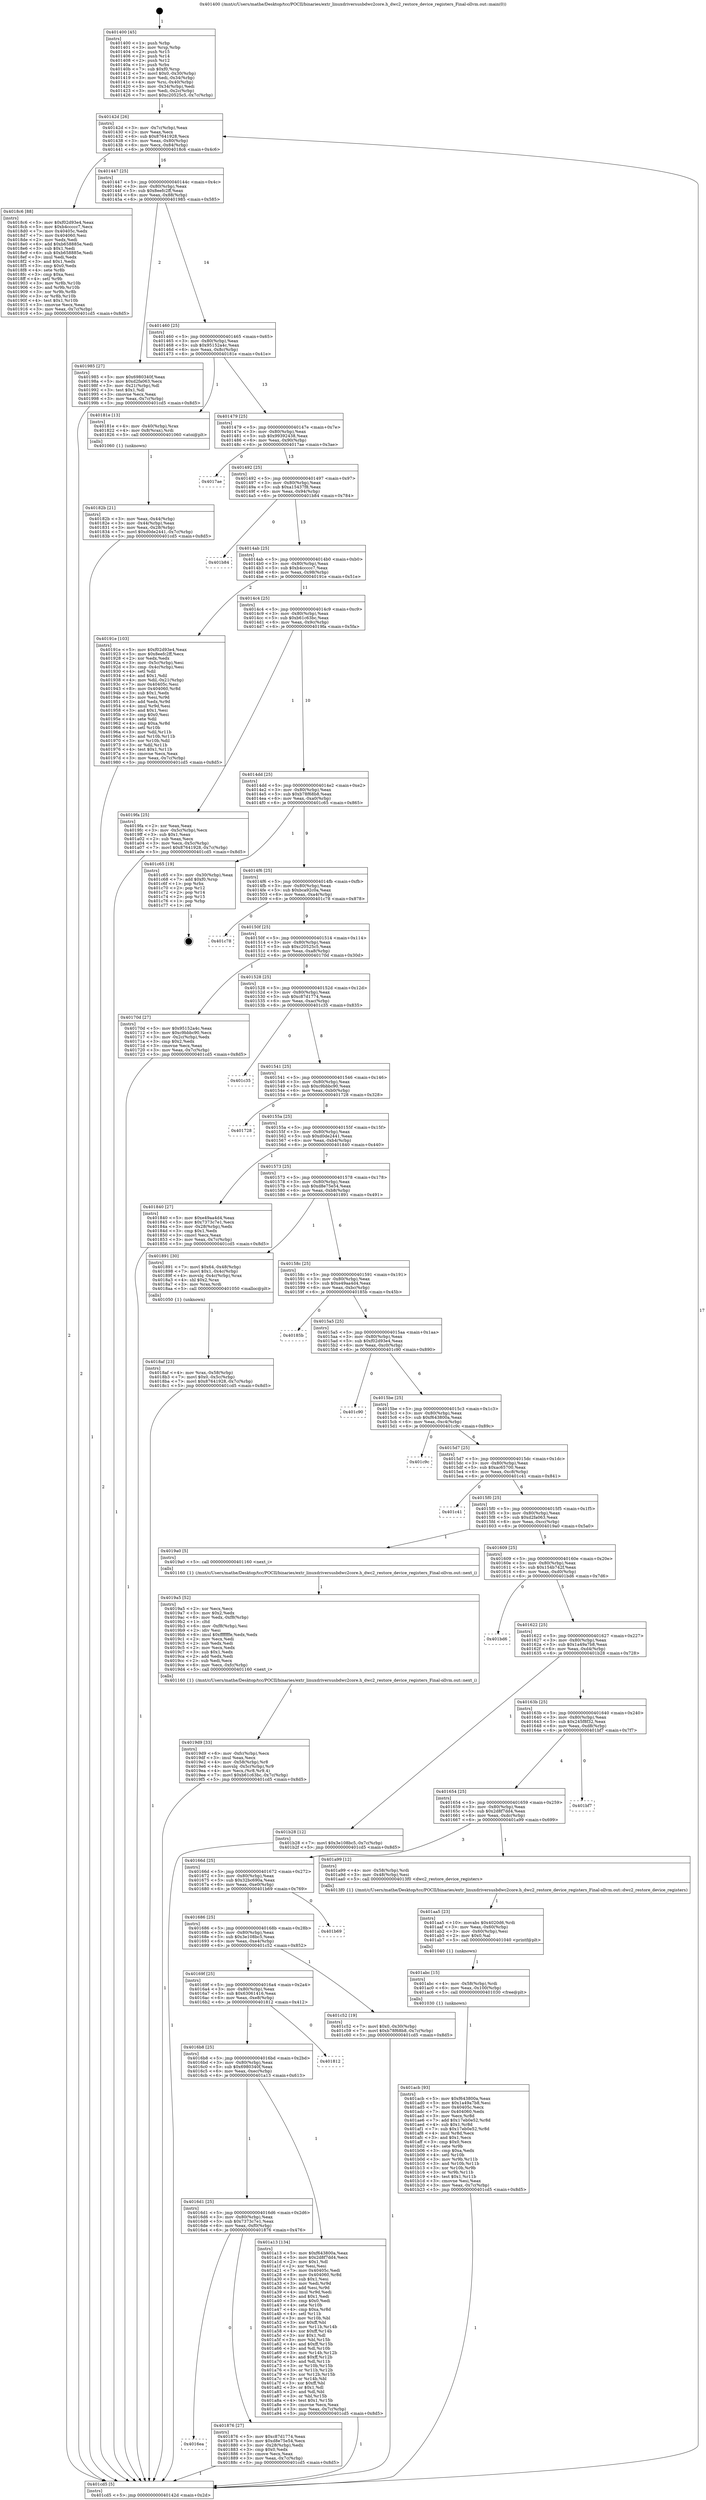 digraph "0x401400" {
  label = "0x401400 (/mnt/c/Users/mathe/Desktop/tcc/POCII/binaries/extr_linuxdriversusbdwc2core.h_dwc2_restore_device_registers_Final-ollvm.out::main(0))"
  labelloc = "t"
  node[shape=record]

  Entry [label="",width=0.3,height=0.3,shape=circle,fillcolor=black,style=filled]
  "0x40142d" [label="{
     0x40142d [26]\l
     | [instrs]\l
     &nbsp;&nbsp;0x40142d \<+3\>: mov -0x7c(%rbp),%eax\l
     &nbsp;&nbsp;0x401430 \<+2\>: mov %eax,%ecx\l
     &nbsp;&nbsp;0x401432 \<+6\>: sub $0x87641928,%ecx\l
     &nbsp;&nbsp;0x401438 \<+3\>: mov %eax,-0x80(%rbp)\l
     &nbsp;&nbsp;0x40143b \<+6\>: mov %ecx,-0x84(%rbp)\l
     &nbsp;&nbsp;0x401441 \<+6\>: je 00000000004018c6 \<main+0x4c6\>\l
  }"]
  "0x4018c6" [label="{
     0x4018c6 [88]\l
     | [instrs]\l
     &nbsp;&nbsp;0x4018c6 \<+5\>: mov $0xf02d93e4,%eax\l
     &nbsp;&nbsp;0x4018cb \<+5\>: mov $0xb4ccccc7,%ecx\l
     &nbsp;&nbsp;0x4018d0 \<+7\>: mov 0x40405c,%edx\l
     &nbsp;&nbsp;0x4018d7 \<+7\>: mov 0x404060,%esi\l
     &nbsp;&nbsp;0x4018de \<+2\>: mov %edx,%edi\l
     &nbsp;&nbsp;0x4018e0 \<+6\>: add $0xb658885e,%edi\l
     &nbsp;&nbsp;0x4018e6 \<+3\>: sub $0x1,%edi\l
     &nbsp;&nbsp;0x4018e9 \<+6\>: sub $0xb658885e,%edi\l
     &nbsp;&nbsp;0x4018ef \<+3\>: imul %edi,%edx\l
     &nbsp;&nbsp;0x4018f2 \<+3\>: and $0x1,%edx\l
     &nbsp;&nbsp;0x4018f5 \<+3\>: cmp $0x0,%edx\l
     &nbsp;&nbsp;0x4018f8 \<+4\>: sete %r8b\l
     &nbsp;&nbsp;0x4018fc \<+3\>: cmp $0xa,%esi\l
     &nbsp;&nbsp;0x4018ff \<+4\>: setl %r9b\l
     &nbsp;&nbsp;0x401903 \<+3\>: mov %r8b,%r10b\l
     &nbsp;&nbsp;0x401906 \<+3\>: and %r9b,%r10b\l
     &nbsp;&nbsp;0x401909 \<+3\>: xor %r9b,%r8b\l
     &nbsp;&nbsp;0x40190c \<+3\>: or %r8b,%r10b\l
     &nbsp;&nbsp;0x40190f \<+4\>: test $0x1,%r10b\l
     &nbsp;&nbsp;0x401913 \<+3\>: cmovne %ecx,%eax\l
     &nbsp;&nbsp;0x401916 \<+3\>: mov %eax,-0x7c(%rbp)\l
     &nbsp;&nbsp;0x401919 \<+5\>: jmp 0000000000401cd5 \<main+0x8d5\>\l
  }"]
  "0x401447" [label="{
     0x401447 [25]\l
     | [instrs]\l
     &nbsp;&nbsp;0x401447 \<+5\>: jmp 000000000040144c \<main+0x4c\>\l
     &nbsp;&nbsp;0x40144c \<+3\>: mov -0x80(%rbp),%eax\l
     &nbsp;&nbsp;0x40144f \<+5\>: sub $0x8eefc2ff,%eax\l
     &nbsp;&nbsp;0x401454 \<+6\>: mov %eax,-0x88(%rbp)\l
     &nbsp;&nbsp;0x40145a \<+6\>: je 0000000000401985 \<main+0x585\>\l
  }"]
  Exit [label="",width=0.3,height=0.3,shape=circle,fillcolor=black,style=filled,peripheries=2]
  "0x401985" [label="{
     0x401985 [27]\l
     | [instrs]\l
     &nbsp;&nbsp;0x401985 \<+5\>: mov $0x6980340f,%eax\l
     &nbsp;&nbsp;0x40198a \<+5\>: mov $0xd2fa063,%ecx\l
     &nbsp;&nbsp;0x40198f \<+3\>: mov -0x21(%rbp),%dl\l
     &nbsp;&nbsp;0x401992 \<+3\>: test $0x1,%dl\l
     &nbsp;&nbsp;0x401995 \<+3\>: cmovne %ecx,%eax\l
     &nbsp;&nbsp;0x401998 \<+3\>: mov %eax,-0x7c(%rbp)\l
     &nbsp;&nbsp;0x40199b \<+5\>: jmp 0000000000401cd5 \<main+0x8d5\>\l
  }"]
  "0x401460" [label="{
     0x401460 [25]\l
     | [instrs]\l
     &nbsp;&nbsp;0x401460 \<+5\>: jmp 0000000000401465 \<main+0x65\>\l
     &nbsp;&nbsp;0x401465 \<+3\>: mov -0x80(%rbp),%eax\l
     &nbsp;&nbsp;0x401468 \<+5\>: sub $0x95152a4c,%eax\l
     &nbsp;&nbsp;0x40146d \<+6\>: mov %eax,-0x8c(%rbp)\l
     &nbsp;&nbsp;0x401473 \<+6\>: je 000000000040181e \<main+0x41e\>\l
  }"]
  "0x401acb" [label="{
     0x401acb [93]\l
     | [instrs]\l
     &nbsp;&nbsp;0x401acb \<+5\>: mov $0xf643800a,%eax\l
     &nbsp;&nbsp;0x401ad0 \<+5\>: mov $0x1a49a7b8,%esi\l
     &nbsp;&nbsp;0x401ad5 \<+7\>: mov 0x40405c,%ecx\l
     &nbsp;&nbsp;0x401adc \<+7\>: mov 0x404060,%edx\l
     &nbsp;&nbsp;0x401ae3 \<+3\>: mov %ecx,%r8d\l
     &nbsp;&nbsp;0x401ae6 \<+7\>: add $0x17eb0e52,%r8d\l
     &nbsp;&nbsp;0x401aed \<+4\>: sub $0x1,%r8d\l
     &nbsp;&nbsp;0x401af1 \<+7\>: sub $0x17eb0e52,%r8d\l
     &nbsp;&nbsp;0x401af8 \<+4\>: imul %r8d,%ecx\l
     &nbsp;&nbsp;0x401afc \<+3\>: and $0x1,%ecx\l
     &nbsp;&nbsp;0x401aff \<+3\>: cmp $0x0,%ecx\l
     &nbsp;&nbsp;0x401b02 \<+4\>: sete %r9b\l
     &nbsp;&nbsp;0x401b06 \<+3\>: cmp $0xa,%edx\l
     &nbsp;&nbsp;0x401b09 \<+4\>: setl %r10b\l
     &nbsp;&nbsp;0x401b0d \<+3\>: mov %r9b,%r11b\l
     &nbsp;&nbsp;0x401b10 \<+3\>: and %r10b,%r11b\l
     &nbsp;&nbsp;0x401b13 \<+3\>: xor %r10b,%r9b\l
     &nbsp;&nbsp;0x401b16 \<+3\>: or %r9b,%r11b\l
     &nbsp;&nbsp;0x401b19 \<+4\>: test $0x1,%r11b\l
     &nbsp;&nbsp;0x401b1d \<+3\>: cmovne %esi,%eax\l
     &nbsp;&nbsp;0x401b20 \<+3\>: mov %eax,-0x7c(%rbp)\l
     &nbsp;&nbsp;0x401b23 \<+5\>: jmp 0000000000401cd5 \<main+0x8d5\>\l
  }"]
  "0x40181e" [label="{
     0x40181e [13]\l
     | [instrs]\l
     &nbsp;&nbsp;0x40181e \<+4\>: mov -0x40(%rbp),%rax\l
     &nbsp;&nbsp;0x401822 \<+4\>: mov 0x8(%rax),%rdi\l
     &nbsp;&nbsp;0x401826 \<+5\>: call 0000000000401060 \<atoi@plt\>\l
     | [calls]\l
     &nbsp;&nbsp;0x401060 \{1\} (unknown)\l
  }"]
  "0x401479" [label="{
     0x401479 [25]\l
     | [instrs]\l
     &nbsp;&nbsp;0x401479 \<+5\>: jmp 000000000040147e \<main+0x7e\>\l
     &nbsp;&nbsp;0x40147e \<+3\>: mov -0x80(%rbp),%eax\l
     &nbsp;&nbsp;0x401481 \<+5\>: sub $0x99392438,%eax\l
     &nbsp;&nbsp;0x401486 \<+6\>: mov %eax,-0x90(%rbp)\l
     &nbsp;&nbsp;0x40148c \<+6\>: je 00000000004017ae \<main+0x3ae\>\l
  }"]
  "0x401abc" [label="{
     0x401abc [15]\l
     | [instrs]\l
     &nbsp;&nbsp;0x401abc \<+4\>: mov -0x58(%rbp),%rdi\l
     &nbsp;&nbsp;0x401ac0 \<+6\>: mov %eax,-0x100(%rbp)\l
     &nbsp;&nbsp;0x401ac6 \<+5\>: call 0000000000401030 \<free@plt\>\l
     | [calls]\l
     &nbsp;&nbsp;0x401030 \{1\} (unknown)\l
  }"]
  "0x4017ae" [label="{
     0x4017ae\l
  }", style=dashed]
  "0x401492" [label="{
     0x401492 [25]\l
     | [instrs]\l
     &nbsp;&nbsp;0x401492 \<+5\>: jmp 0000000000401497 \<main+0x97\>\l
     &nbsp;&nbsp;0x401497 \<+3\>: mov -0x80(%rbp),%eax\l
     &nbsp;&nbsp;0x40149a \<+5\>: sub $0xa15437f8,%eax\l
     &nbsp;&nbsp;0x40149f \<+6\>: mov %eax,-0x94(%rbp)\l
     &nbsp;&nbsp;0x4014a5 \<+6\>: je 0000000000401b84 \<main+0x784\>\l
  }"]
  "0x401aa5" [label="{
     0x401aa5 [23]\l
     | [instrs]\l
     &nbsp;&nbsp;0x401aa5 \<+10\>: movabs $0x4020d6,%rdi\l
     &nbsp;&nbsp;0x401aaf \<+3\>: mov %eax,-0x60(%rbp)\l
     &nbsp;&nbsp;0x401ab2 \<+3\>: mov -0x60(%rbp),%esi\l
     &nbsp;&nbsp;0x401ab5 \<+2\>: mov $0x0,%al\l
     &nbsp;&nbsp;0x401ab7 \<+5\>: call 0000000000401040 \<printf@plt\>\l
     | [calls]\l
     &nbsp;&nbsp;0x401040 \{1\} (unknown)\l
  }"]
  "0x401b84" [label="{
     0x401b84\l
  }", style=dashed]
  "0x4014ab" [label="{
     0x4014ab [25]\l
     | [instrs]\l
     &nbsp;&nbsp;0x4014ab \<+5\>: jmp 00000000004014b0 \<main+0xb0\>\l
     &nbsp;&nbsp;0x4014b0 \<+3\>: mov -0x80(%rbp),%eax\l
     &nbsp;&nbsp;0x4014b3 \<+5\>: sub $0xb4ccccc7,%eax\l
     &nbsp;&nbsp;0x4014b8 \<+6\>: mov %eax,-0x98(%rbp)\l
     &nbsp;&nbsp;0x4014be \<+6\>: je 000000000040191e \<main+0x51e\>\l
  }"]
  "0x4019d9" [label="{
     0x4019d9 [33]\l
     | [instrs]\l
     &nbsp;&nbsp;0x4019d9 \<+6\>: mov -0xfc(%rbp),%ecx\l
     &nbsp;&nbsp;0x4019df \<+3\>: imul %eax,%ecx\l
     &nbsp;&nbsp;0x4019e2 \<+4\>: mov -0x58(%rbp),%r8\l
     &nbsp;&nbsp;0x4019e6 \<+4\>: movslq -0x5c(%rbp),%r9\l
     &nbsp;&nbsp;0x4019ea \<+4\>: mov %ecx,(%r8,%r9,4)\l
     &nbsp;&nbsp;0x4019ee \<+7\>: movl $0xb61c63bc,-0x7c(%rbp)\l
     &nbsp;&nbsp;0x4019f5 \<+5\>: jmp 0000000000401cd5 \<main+0x8d5\>\l
  }"]
  "0x40191e" [label="{
     0x40191e [103]\l
     | [instrs]\l
     &nbsp;&nbsp;0x40191e \<+5\>: mov $0xf02d93e4,%eax\l
     &nbsp;&nbsp;0x401923 \<+5\>: mov $0x8eefc2ff,%ecx\l
     &nbsp;&nbsp;0x401928 \<+2\>: xor %edx,%edx\l
     &nbsp;&nbsp;0x40192a \<+3\>: mov -0x5c(%rbp),%esi\l
     &nbsp;&nbsp;0x40192d \<+3\>: cmp -0x4c(%rbp),%esi\l
     &nbsp;&nbsp;0x401930 \<+4\>: setl %dil\l
     &nbsp;&nbsp;0x401934 \<+4\>: and $0x1,%dil\l
     &nbsp;&nbsp;0x401938 \<+4\>: mov %dil,-0x21(%rbp)\l
     &nbsp;&nbsp;0x40193c \<+7\>: mov 0x40405c,%esi\l
     &nbsp;&nbsp;0x401943 \<+8\>: mov 0x404060,%r8d\l
     &nbsp;&nbsp;0x40194b \<+3\>: sub $0x1,%edx\l
     &nbsp;&nbsp;0x40194e \<+3\>: mov %esi,%r9d\l
     &nbsp;&nbsp;0x401951 \<+3\>: add %edx,%r9d\l
     &nbsp;&nbsp;0x401954 \<+4\>: imul %r9d,%esi\l
     &nbsp;&nbsp;0x401958 \<+3\>: and $0x1,%esi\l
     &nbsp;&nbsp;0x40195b \<+3\>: cmp $0x0,%esi\l
     &nbsp;&nbsp;0x40195e \<+4\>: sete %dil\l
     &nbsp;&nbsp;0x401962 \<+4\>: cmp $0xa,%r8d\l
     &nbsp;&nbsp;0x401966 \<+4\>: setl %r10b\l
     &nbsp;&nbsp;0x40196a \<+3\>: mov %dil,%r11b\l
     &nbsp;&nbsp;0x40196d \<+3\>: and %r10b,%r11b\l
     &nbsp;&nbsp;0x401970 \<+3\>: xor %r10b,%dil\l
     &nbsp;&nbsp;0x401973 \<+3\>: or %dil,%r11b\l
     &nbsp;&nbsp;0x401976 \<+4\>: test $0x1,%r11b\l
     &nbsp;&nbsp;0x40197a \<+3\>: cmovne %ecx,%eax\l
     &nbsp;&nbsp;0x40197d \<+3\>: mov %eax,-0x7c(%rbp)\l
     &nbsp;&nbsp;0x401980 \<+5\>: jmp 0000000000401cd5 \<main+0x8d5\>\l
  }"]
  "0x4014c4" [label="{
     0x4014c4 [25]\l
     | [instrs]\l
     &nbsp;&nbsp;0x4014c4 \<+5\>: jmp 00000000004014c9 \<main+0xc9\>\l
     &nbsp;&nbsp;0x4014c9 \<+3\>: mov -0x80(%rbp),%eax\l
     &nbsp;&nbsp;0x4014cc \<+5\>: sub $0xb61c63bc,%eax\l
     &nbsp;&nbsp;0x4014d1 \<+6\>: mov %eax,-0x9c(%rbp)\l
     &nbsp;&nbsp;0x4014d7 \<+6\>: je 00000000004019fa \<main+0x5fa\>\l
  }"]
  "0x4019a5" [label="{
     0x4019a5 [52]\l
     | [instrs]\l
     &nbsp;&nbsp;0x4019a5 \<+2\>: xor %ecx,%ecx\l
     &nbsp;&nbsp;0x4019a7 \<+5\>: mov $0x2,%edx\l
     &nbsp;&nbsp;0x4019ac \<+6\>: mov %edx,-0xf8(%rbp)\l
     &nbsp;&nbsp;0x4019b2 \<+1\>: cltd\l
     &nbsp;&nbsp;0x4019b3 \<+6\>: mov -0xf8(%rbp),%esi\l
     &nbsp;&nbsp;0x4019b9 \<+2\>: idiv %esi\l
     &nbsp;&nbsp;0x4019bb \<+6\>: imul $0xfffffffe,%edx,%edx\l
     &nbsp;&nbsp;0x4019c1 \<+2\>: mov %ecx,%edi\l
     &nbsp;&nbsp;0x4019c3 \<+2\>: sub %edx,%edi\l
     &nbsp;&nbsp;0x4019c5 \<+2\>: mov %ecx,%edx\l
     &nbsp;&nbsp;0x4019c7 \<+3\>: sub $0x1,%edx\l
     &nbsp;&nbsp;0x4019ca \<+2\>: add %edx,%edi\l
     &nbsp;&nbsp;0x4019cc \<+2\>: sub %edi,%ecx\l
     &nbsp;&nbsp;0x4019ce \<+6\>: mov %ecx,-0xfc(%rbp)\l
     &nbsp;&nbsp;0x4019d4 \<+5\>: call 0000000000401160 \<next_i\>\l
     | [calls]\l
     &nbsp;&nbsp;0x401160 \{1\} (/mnt/c/Users/mathe/Desktop/tcc/POCII/binaries/extr_linuxdriversusbdwc2core.h_dwc2_restore_device_registers_Final-ollvm.out::next_i)\l
  }"]
  "0x4019fa" [label="{
     0x4019fa [25]\l
     | [instrs]\l
     &nbsp;&nbsp;0x4019fa \<+2\>: xor %eax,%eax\l
     &nbsp;&nbsp;0x4019fc \<+3\>: mov -0x5c(%rbp),%ecx\l
     &nbsp;&nbsp;0x4019ff \<+3\>: sub $0x1,%eax\l
     &nbsp;&nbsp;0x401a02 \<+2\>: sub %eax,%ecx\l
     &nbsp;&nbsp;0x401a04 \<+3\>: mov %ecx,-0x5c(%rbp)\l
     &nbsp;&nbsp;0x401a07 \<+7\>: movl $0x87641928,-0x7c(%rbp)\l
     &nbsp;&nbsp;0x401a0e \<+5\>: jmp 0000000000401cd5 \<main+0x8d5\>\l
  }"]
  "0x4014dd" [label="{
     0x4014dd [25]\l
     | [instrs]\l
     &nbsp;&nbsp;0x4014dd \<+5\>: jmp 00000000004014e2 \<main+0xe2\>\l
     &nbsp;&nbsp;0x4014e2 \<+3\>: mov -0x80(%rbp),%eax\l
     &nbsp;&nbsp;0x4014e5 \<+5\>: sub $0xb78f68b8,%eax\l
     &nbsp;&nbsp;0x4014ea \<+6\>: mov %eax,-0xa0(%rbp)\l
     &nbsp;&nbsp;0x4014f0 \<+6\>: je 0000000000401c65 \<main+0x865\>\l
  }"]
  "0x4018af" [label="{
     0x4018af [23]\l
     | [instrs]\l
     &nbsp;&nbsp;0x4018af \<+4\>: mov %rax,-0x58(%rbp)\l
     &nbsp;&nbsp;0x4018b3 \<+7\>: movl $0x0,-0x5c(%rbp)\l
     &nbsp;&nbsp;0x4018ba \<+7\>: movl $0x87641928,-0x7c(%rbp)\l
     &nbsp;&nbsp;0x4018c1 \<+5\>: jmp 0000000000401cd5 \<main+0x8d5\>\l
  }"]
  "0x401c65" [label="{
     0x401c65 [19]\l
     | [instrs]\l
     &nbsp;&nbsp;0x401c65 \<+3\>: mov -0x30(%rbp),%eax\l
     &nbsp;&nbsp;0x401c68 \<+7\>: add $0xf0,%rsp\l
     &nbsp;&nbsp;0x401c6f \<+1\>: pop %rbx\l
     &nbsp;&nbsp;0x401c70 \<+2\>: pop %r12\l
     &nbsp;&nbsp;0x401c72 \<+2\>: pop %r14\l
     &nbsp;&nbsp;0x401c74 \<+2\>: pop %r15\l
     &nbsp;&nbsp;0x401c76 \<+1\>: pop %rbp\l
     &nbsp;&nbsp;0x401c77 \<+1\>: ret\l
  }"]
  "0x4014f6" [label="{
     0x4014f6 [25]\l
     | [instrs]\l
     &nbsp;&nbsp;0x4014f6 \<+5\>: jmp 00000000004014fb \<main+0xfb\>\l
     &nbsp;&nbsp;0x4014fb \<+3\>: mov -0x80(%rbp),%eax\l
     &nbsp;&nbsp;0x4014fe \<+5\>: sub $0xbca92c0a,%eax\l
     &nbsp;&nbsp;0x401503 \<+6\>: mov %eax,-0xa4(%rbp)\l
     &nbsp;&nbsp;0x401509 \<+6\>: je 0000000000401c78 \<main+0x878\>\l
  }"]
  "0x4016ea" [label="{
     0x4016ea\l
  }", style=dashed]
  "0x401c78" [label="{
     0x401c78\l
  }", style=dashed]
  "0x40150f" [label="{
     0x40150f [25]\l
     | [instrs]\l
     &nbsp;&nbsp;0x40150f \<+5\>: jmp 0000000000401514 \<main+0x114\>\l
     &nbsp;&nbsp;0x401514 \<+3\>: mov -0x80(%rbp),%eax\l
     &nbsp;&nbsp;0x401517 \<+5\>: sub $0xc20525c5,%eax\l
     &nbsp;&nbsp;0x40151c \<+6\>: mov %eax,-0xa8(%rbp)\l
     &nbsp;&nbsp;0x401522 \<+6\>: je 000000000040170d \<main+0x30d\>\l
  }"]
  "0x401876" [label="{
     0x401876 [27]\l
     | [instrs]\l
     &nbsp;&nbsp;0x401876 \<+5\>: mov $0xc87d1774,%eax\l
     &nbsp;&nbsp;0x40187b \<+5\>: mov $0xd8e75e54,%ecx\l
     &nbsp;&nbsp;0x401880 \<+3\>: mov -0x28(%rbp),%edx\l
     &nbsp;&nbsp;0x401883 \<+3\>: cmp $0x0,%edx\l
     &nbsp;&nbsp;0x401886 \<+3\>: cmove %ecx,%eax\l
     &nbsp;&nbsp;0x401889 \<+3\>: mov %eax,-0x7c(%rbp)\l
     &nbsp;&nbsp;0x40188c \<+5\>: jmp 0000000000401cd5 \<main+0x8d5\>\l
  }"]
  "0x40170d" [label="{
     0x40170d [27]\l
     | [instrs]\l
     &nbsp;&nbsp;0x40170d \<+5\>: mov $0x95152a4c,%eax\l
     &nbsp;&nbsp;0x401712 \<+5\>: mov $0xc9bbbc90,%ecx\l
     &nbsp;&nbsp;0x401717 \<+3\>: mov -0x2c(%rbp),%edx\l
     &nbsp;&nbsp;0x40171a \<+3\>: cmp $0x2,%edx\l
     &nbsp;&nbsp;0x40171d \<+3\>: cmovne %ecx,%eax\l
     &nbsp;&nbsp;0x401720 \<+3\>: mov %eax,-0x7c(%rbp)\l
     &nbsp;&nbsp;0x401723 \<+5\>: jmp 0000000000401cd5 \<main+0x8d5\>\l
  }"]
  "0x401528" [label="{
     0x401528 [25]\l
     | [instrs]\l
     &nbsp;&nbsp;0x401528 \<+5\>: jmp 000000000040152d \<main+0x12d\>\l
     &nbsp;&nbsp;0x40152d \<+3\>: mov -0x80(%rbp),%eax\l
     &nbsp;&nbsp;0x401530 \<+5\>: sub $0xc87d1774,%eax\l
     &nbsp;&nbsp;0x401535 \<+6\>: mov %eax,-0xac(%rbp)\l
     &nbsp;&nbsp;0x40153b \<+6\>: je 0000000000401c35 \<main+0x835\>\l
  }"]
  "0x401cd5" [label="{
     0x401cd5 [5]\l
     | [instrs]\l
     &nbsp;&nbsp;0x401cd5 \<+5\>: jmp 000000000040142d \<main+0x2d\>\l
  }"]
  "0x401400" [label="{
     0x401400 [45]\l
     | [instrs]\l
     &nbsp;&nbsp;0x401400 \<+1\>: push %rbp\l
     &nbsp;&nbsp;0x401401 \<+3\>: mov %rsp,%rbp\l
     &nbsp;&nbsp;0x401404 \<+2\>: push %r15\l
     &nbsp;&nbsp;0x401406 \<+2\>: push %r14\l
     &nbsp;&nbsp;0x401408 \<+2\>: push %r12\l
     &nbsp;&nbsp;0x40140a \<+1\>: push %rbx\l
     &nbsp;&nbsp;0x40140b \<+7\>: sub $0xf0,%rsp\l
     &nbsp;&nbsp;0x401412 \<+7\>: movl $0x0,-0x30(%rbp)\l
     &nbsp;&nbsp;0x401419 \<+3\>: mov %edi,-0x34(%rbp)\l
     &nbsp;&nbsp;0x40141c \<+4\>: mov %rsi,-0x40(%rbp)\l
     &nbsp;&nbsp;0x401420 \<+3\>: mov -0x34(%rbp),%edi\l
     &nbsp;&nbsp;0x401423 \<+3\>: mov %edi,-0x2c(%rbp)\l
     &nbsp;&nbsp;0x401426 \<+7\>: movl $0xc20525c5,-0x7c(%rbp)\l
  }"]
  "0x40182b" [label="{
     0x40182b [21]\l
     | [instrs]\l
     &nbsp;&nbsp;0x40182b \<+3\>: mov %eax,-0x44(%rbp)\l
     &nbsp;&nbsp;0x40182e \<+3\>: mov -0x44(%rbp),%eax\l
     &nbsp;&nbsp;0x401831 \<+3\>: mov %eax,-0x28(%rbp)\l
     &nbsp;&nbsp;0x401834 \<+7\>: movl $0xd0de2441,-0x7c(%rbp)\l
     &nbsp;&nbsp;0x40183b \<+5\>: jmp 0000000000401cd5 \<main+0x8d5\>\l
  }"]
  "0x4016d1" [label="{
     0x4016d1 [25]\l
     | [instrs]\l
     &nbsp;&nbsp;0x4016d1 \<+5\>: jmp 00000000004016d6 \<main+0x2d6\>\l
     &nbsp;&nbsp;0x4016d6 \<+3\>: mov -0x80(%rbp),%eax\l
     &nbsp;&nbsp;0x4016d9 \<+5\>: sub $0x7373c7e1,%eax\l
     &nbsp;&nbsp;0x4016de \<+6\>: mov %eax,-0xf0(%rbp)\l
     &nbsp;&nbsp;0x4016e4 \<+6\>: je 0000000000401876 \<main+0x476\>\l
  }"]
  "0x401c35" [label="{
     0x401c35\l
  }", style=dashed]
  "0x401541" [label="{
     0x401541 [25]\l
     | [instrs]\l
     &nbsp;&nbsp;0x401541 \<+5\>: jmp 0000000000401546 \<main+0x146\>\l
     &nbsp;&nbsp;0x401546 \<+3\>: mov -0x80(%rbp),%eax\l
     &nbsp;&nbsp;0x401549 \<+5\>: sub $0xc9bbbc90,%eax\l
     &nbsp;&nbsp;0x40154e \<+6\>: mov %eax,-0xb0(%rbp)\l
     &nbsp;&nbsp;0x401554 \<+6\>: je 0000000000401728 \<main+0x328\>\l
  }"]
  "0x401a13" [label="{
     0x401a13 [134]\l
     | [instrs]\l
     &nbsp;&nbsp;0x401a13 \<+5\>: mov $0xf643800a,%eax\l
     &nbsp;&nbsp;0x401a18 \<+5\>: mov $0x2d8f7dd4,%ecx\l
     &nbsp;&nbsp;0x401a1d \<+2\>: mov $0x1,%dl\l
     &nbsp;&nbsp;0x401a1f \<+2\>: xor %esi,%esi\l
     &nbsp;&nbsp;0x401a21 \<+7\>: mov 0x40405c,%edi\l
     &nbsp;&nbsp;0x401a28 \<+8\>: mov 0x404060,%r8d\l
     &nbsp;&nbsp;0x401a30 \<+3\>: sub $0x1,%esi\l
     &nbsp;&nbsp;0x401a33 \<+3\>: mov %edi,%r9d\l
     &nbsp;&nbsp;0x401a36 \<+3\>: add %esi,%r9d\l
     &nbsp;&nbsp;0x401a39 \<+4\>: imul %r9d,%edi\l
     &nbsp;&nbsp;0x401a3d \<+3\>: and $0x1,%edi\l
     &nbsp;&nbsp;0x401a40 \<+3\>: cmp $0x0,%edi\l
     &nbsp;&nbsp;0x401a43 \<+4\>: sete %r10b\l
     &nbsp;&nbsp;0x401a47 \<+4\>: cmp $0xa,%r8d\l
     &nbsp;&nbsp;0x401a4b \<+4\>: setl %r11b\l
     &nbsp;&nbsp;0x401a4f \<+3\>: mov %r10b,%bl\l
     &nbsp;&nbsp;0x401a52 \<+3\>: xor $0xff,%bl\l
     &nbsp;&nbsp;0x401a55 \<+3\>: mov %r11b,%r14b\l
     &nbsp;&nbsp;0x401a58 \<+4\>: xor $0xff,%r14b\l
     &nbsp;&nbsp;0x401a5c \<+3\>: xor $0x1,%dl\l
     &nbsp;&nbsp;0x401a5f \<+3\>: mov %bl,%r15b\l
     &nbsp;&nbsp;0x401a62 \<+4\>: and $0xff,%r15b\l
     &nbsp;&nbsp;0x401a66 \<+3\>: and %dl,%r10b\l
     &nbsp;&nbsp;0x401a69 \<+3\>: mov %r14b,%r12b\l
     &nbsp;&nbsp;0x401a6c \<+4\>: and $0xff,%r12b\l
     &nbsp;&nbsp;0x401a70 \<+3\>: and %dl,%r11b\l
     &nbsp;&nbsp;0x401a73 \<+3\>: or %r10b,%r15b\l
     &nbsp;&nbsp;0x401a76 \<+3\>: or %r11b,%r12b\l
     &nbsp;&nbsp;0x401a79 \<+3\>: xor %r12b,%r15b\l
     &nbsp;&nbsp;0x401a7c \<+3\>: or %r14b,%bl\l
     &nbsp;&nbsp;0x401a7f \<+3\>: xor $0xff,%bl\l
     &nbsp;&nbsp;0x401a82 \<+3\>: or $0x1,%dl\l
     &nbsp;&nbsp;0x401a85 \<+2\>: and %dl,%bl\l
     &nbsp;&nbsp;0x401a87 \<+3\>: or %bl,%r15b\l
     &nbsp;&nbsp;0x401a8a \<+4\>: test $0x1,%r15b\l
     &nbsp;&nbsp;0x401a8e \<+3\>: cmovne %ecx,%eax\l
     &nbsp;&nbsp;0x401a91 \<+3\>: mov %eax,-0x7c(%rbp)\l
     &nbsp;&nbsp;0x401a94 \<+5\>: jmp 0000000000401cd5 \<main+0x8d5\>\l
  }"]
  "0x401728" [label="{
     0x401728\l
  }", style=dashed]
  "0x40155a" [label="{
     0x40155a [25]\l
     | [instrs]\l
     &nbsp;&nbsp;0x40155a \<+5\>: jmp 000000000040155f \<main+0x15f\>\l
     &nbsp;&nbsp;0x40155f \<+3\>: mov -0x80(%rbp),%eax\l
     &nbsp;&nbsp;0x401562 \<+5\>: sub $0xd0de2441,%eax\l
     &nbsp;&nbsp;0x401567 \<+6\>: mov %eax,-0xb4(%rbp)\l
     &nbsp;&nbsp;0x40156d \<+6\>: je 0000000000401840 \<main+0x440\>\l
  }"]
  "0x4016b8" [label="{
     0x4016b8 [25]\l
     | [instrs]\l
     &nbsp;&nbsp;0x4016b8 \<+5\>: jmp 00000000004016bd \<main+0x2bd\>\l
     &nbsp;&nbsp;0x4016bd \<+3\>: mov -0x80(%rbp),%eax\l
     &nbsp;&nbsp;0x4016c0 \<+5\>: sub $0x6980340f,%eax\l
     &nbsp;&nbsp;0x4016c5 \<+6\>: mov %eax,-0xec(%rbp)\l
     &nbsp;&nbsp;0x4016cb \<+6\>: je 0000000000401a13 \<main+0x613\>\l
  }"]
  "0x401840" [label="{
     0x401840 [27]\l
     | [instrs]\l
     &nbsp;&nbsp;0x401840 \<+5\>: mov $0xe49aa4d4,%eax\l
     &nbsp;&nbsp;0x401845 \<+5\>: mov $0x7373c7e1,%ecx\l
     &nbsp;&nbsp;0x40184a \<+3\>: mov -0x28(%rbp),%edx\l
     &nbsp;&nbsp;0x40184d \<+3\>: cmp $0x1,%edx\l
     &nbsp;&nbsp;0x401850 \<+3\>: cmovl %ecx,%eax\l
     &nbsp;&nbsp;0x401853 \<+3\>: mov %eax,-0x7c(%rbp)\l
     &nbsp;&nbsp;0x401856 \<+5\>: jmp 0000000000401cd5 \<main+0x8d5\>\l
  }"]
  "0x401573" [label="{
     0x401573 [25]\l
     | [instrs]\l
     &nbsp;&nbsp;0x401573 \<+5\>: jmp 0000000000401578 \<main+0x178\>\l
     &nbsp;&nbsp;0x401578 \<+3\>: mov -0x80(%rbp),%eax\l
     &nbsp;&nbsp;0x40157b \<+5\>: sub $0xd8e75e54,%eax\l
     &nbsp;&nbsp;0x401580 \<+6\>: mov %eax,-0xb8(%rbp)\l
     &nbsp;&nbsp;0x401586 \<+6\>: je 0000000000401891 \<main+0x491\>\l
  }"]
  "0x401812" [label="{
     0x401812\l
  }", style=dashed]
  "0x401891" [label="{
     0x401891 [30]\l
     | [instrs]\l
     &nbsp;&nbsp;0x401891 \<+7\>: movl $0x64,-0x48(%rbp)\l
     &nbsp;&nbsp;0x401898 \<+7\>: movl $0x1,-0x4c(%rbp)\l
     &nbsp;&nbsp;0x40189f \<+4\>: movslq -0x4c(%rbp),%rax\l
     &nbsp;&nbsp;0x4018a3 \<+4\>: shl $0x2,%rax\l
     &nbsp;&nbsp;0x4018a7 \<+3\>: mov %rax,%rdi\l
     &nbsp;&nbsp;0x4018aa \<+5\>: call 0000000000401050 \<malloc@plt\>\l
     | [calls]\l
     &nbsp;&nbsp;0x401050 \{1\} (unknown)\l
  }"]
  "0x40158c" [label="{
     0x40158c [25]\l
     | [instrs]\l
     &nbsp;&nbsp;0x40158c \<+5\>: jmp 0000000000401591 \<main+0x191\>\l
     &nbsp;&nbsp;0x401591 \<+3\>: mov -0x80(%rbp),%eax\l
     &nbsp;&nbsp;0x401594 \<+5\>: sub $0xe49aa4d4,%eax\l
     &nbsp;&nbsp;0x401599 \<+6\>: mov %eax,-0xbc(%rbp)\l
     &nbsp;&nbsp;0x40159f \<+6\>: je 000000000040185b \<main+0x45b\>\l
  }"]
  "0x40169f" [label="{
     0x40169f [25]\l
     | [instrs]\l
     &nbsp;&nbsp;0x40169f \<+5\>: jmp 00000000004016a4 \<main+0x2a4\>\l
     &nbsp;&nbsp;0x4016a4 \<+3\>: mov -0x80(%rbp),%eax\l
     &nbsp;&nbsp;0x4016a7 \<+5\>: sub $0x63061416,%eax\l
     &nbsp;&nbsp;0x4016ac \<+6\>: mov %eax,-0xe8(%rbp)\l
     &nbsp;&nbsp;0x4016b2 \<+6\>: je 0000000000401812 \<main+0x412\>\l
  }"]
  "0x40185b" [label="{
     0x40185b\l
  }", style=dashed]
  "0x4015a5" [label="{
     0x4015a5 [25]\l
     | [instrs]\l
     &nbsp;&nbsp;0x4015a5 \<+5\>: jmp 00000000004015aa \<main+0x1aa\>\l
     &nbsp;&nbsp;0x4015aa \<+3\>: mov -0x80(%rbp),%eax\l
     &nbsp;&nbsp;0x4015ad \<+5\>: sub $0xf02d93e4,%eax\l
     &nbsp;&nbsp;0x4015b2 \<+6\>: mov %eax,-0xc0(%rbp)\l
     &nbsp;&nbsp;0x4015b8 \<+6\>: je 0000000000401c90 \<main+0x890\>\l
  }"]
  "0x401c52" [label="{
     0x401c52 [19]\l
     | [instrs]\l
     &nbsp;&nbsp;0x401c52 \<+7\>: movl $0x0,-0x30(%rbp)\l
     &nbsp;&nbsp;0x401c59 \<+7\>: movl $0xb78f68b8,-0x7c(%rbp)\l
     &nbsp;&nbsp;0x401c60 \<+5\>: jmp 0000000000401cd5 \<main+0x8d5\>\l
  }"]
  "0x401c90" [label="{
     0x401c90\l
  }", style=dashed]
  "0x4015be" [label="{
     0x4015be [25]\l
     | [instrs]\l
     &nbsp;&nbsp;0x4015be \<+5\>: jmp 00000000004015c3 \<main+0x1c3\>\l
     &nbsp;&nbsp;0x4015c3 \<+3\>: mov -0x80(%rbp),%eax\l
     &nbsp;&nbsp;0x4015c6 \<+5\>: sub $0xf643800a,%eax\l
     &nbsp;&nbsp;0x4015cb \<+6\>: mov %eax,-0xc4(%rbp)\l
     &nbsp;&nbsp;0x4015d1 \<+6\>: je 0000000000401c9c \<main+0x89c\>\l
  }"]
  "0x401686" [label="{
     0x401686 [25]\l
     | [instrs]\l
     &nbsp;&nbsp;0x401686 \<+5\>: jmp 000000000040168b \<main+0x28b\>\l
     &nbsp;&nbsp;0x40168b \<+3\>: mov -0x80(%rbp),%eax\l
     &nbsp;&nbsp;0x40168e \<+5\>: sub $0x3e108bc5,%eax\l
     &nbsp;&nbsp;0x401693 \<+6\>: mov %eax,-0xe4(%rbp)\l
     &nbsp;&nbsp;0x401699 \<+6\>: je 0000000000401c52 \<main+0x852\>\l
  }"]
  "0x401c9c" [label="{
     0x401c9c\l
  }", style=dashed]
  "0x4015d7" [label="{
     0x4015d7 [25]\l
     | [instrs]\l
     &nbsp;&nbsp;0x4015d7 \<+5\>: jmp 00000000004015dc \<main+0x1dc\>\l
     &nbsp;&nbsp;0x4015dc \<+3\>: mov -0x80(%rbp),%eax\l
     &nbsp;&nbsp;0x4015df \<+5\>: sub $0xac65700,%eax\l
     &nbsp;&nbsp;0x4015e4 \<+6\>: mov %eax,-0xc8(%rbp)\l
     &nbsp;&nbsp;0x4015ea \<+6\>: je 0000000000401c41 \<main+0x841\>\l
  }"]
  "0x401b69" [label="{
     0x401b69\l
  }", style=dashed]
  "0x401c41" [label="{
     0x401c41\l
  }", style=dashed]
  "0x4015f0" [label="{
     0x4015f0 [25]\l
     | [instrs]\l
     &nbsp;&nbsp;0x4015f0 \<+5\>: jmp 00000000004015f5 \<main+0x1f5\>\l
     &nbsp;&nbsp;0x4015f5 \<+3\>: mov -0x80(%rbp),%eax\l
     &nbsp;&nbsp;0x4015f8 \<+5\>: sub $0xd2fa063,%eax\l
     &nbsp;&nbsp;0x4015fd \<+6\>: mov %eax,-0xcc(%rbp)\l
     &nbsp;&nbsp;0x401603 \<+6\>: je 00000000004019a0 \<main+0x5a0\>\l
  }"]
  "0x40166d" [label="{
     0x40166d [25]\l
     | [instrs]\l
     &nbsp;&nbsp;0x40166d \<+5\>: jmp 0000000000401672 \<main+0x272\>\l
     &nbsp;&nbsp;0x401672 \<+3\>: mov -0x80(%rbp),%eax\l
     &nbsp;&nbsp;0x401675 \<+5\>: sub $0x32bc690a,%eax\l
     &nbsp;&nbsp;0x40167a \<+6\>: mov %eax,-0xe0(%rbp)\l
     &nbsp;&nbsp;0x401680 \<+6\>: je 0000000000401b69 \<main+0x769\>\l
  }"]
  "0x4019a0" [label="{
     0x4019a0 [5]\l
     | [instrs]\l
     &nbsp;&nbsp;0x4019a0 \<+5\>: call 0000000000401160 \<next_i\>\l
     | [calls]\l
     &nbsp;&nbsp;0x401160 \{1\} (/mnt/c/Users/mathe/Desktop/tcc/POCII/binaries/extr_linuxdriversusbdwc2core.h_dwc2_restore_device_registers_Final-ollvm.out::next_i)\l
  }"]
  "0x401609" [label="{
     0x401609 [25]\l
     | [instrs]\l
     &nbsp;&nbsp;0x401609 \<+5\>: jmp 000000000040160e \<main+0x20e\>\l
     &nbsp;&nbsp;0x40160e \<+3\>: mov -0x80(%rbp),%eax\l
     &nbsp;&nbsp;0x401611 \<+5\>: sub $0x154b742f,%eax\l
     &nbsp;&nbsp;0x401616 \<+6\>: mov %eax,-0xd0(%rbp)\l
     &nbsp;&nbsp;0x40161c \<+6\>: je 0000000000401bd6 \<main+0x7d6\>\l
  }"]
  "0x401a99" [label="{
     0x401a99 [12]\l
     | [instrs]\l
     &nbsp;&nbsp;0x401a99 \<+4\>: mov -0x58(%rbp),%rdi\l
     &nbsp;&nbsp;0x401a9d \<+3\>: mov -0x48(%rbp),%esi\l
     &nbsp;&nbsp;0x401aa0 \<+5\>: call 00000000004013f0 \<dwc2_restore_device_registers\>\l
     | [calls]\l
     &nbsp;&nbsp;0x4013f0 \{1\} (/mnt/c/Users/mathe/Desktop/tcc/POCII/binaries/extr_linuxdriversusbdwc2core.h_dwc2_restore_device_registers_Final-ollvm.out::dwc2_restore_device_registers)\l
  }"]
  "0x401bd6" [label="{
     0x401bd6\l
  }", style=dashed]
  "0x401622" [label="{
     0x401622 [25]\l
     | [instrs]\l
     &nbsp;&nbsp;0x401622 \<+5\>: jmp 0000000000401627 \<main+0x227\>\l
     &nbsp;&nbsp;0x401627 \<+3\>: mov -0x80(%rbp),%eax\l
     &nbsp;&nbsp;0x40162a \<+5\>: sub $0x1a49a7b8,%eax\l
     &nbsp;&nbsp;0x40162f \<+6\>: mov %eax,-0xd4(%rbp)\l
     &nbsp;&nbsp;0x401635 \<+6\>: je 0000000000401b28 \<main+0x728\>\l
  }"]
  "0x401654" [label="{
     0x401654 [25]\l
     | [instrs]\l
     &nbsp;&nbsp;0x401654 \<+5\>: jmp 0000000000401659 \<main+0x259\>\l
     &nbsp;&nbsp;0x401659 \<+3\>: mov -0x80(%rbp),%eax\l
     &nbsp;&nbsp;0x40165c \<+5\>: sub $0x2d8f7dd4,%eax\l
     &nbsp;&nbsp;0x401661 \<+6\>: mov %eax,-0xdc(%rbp)\l
     &nbsp;&nbsp;0x401667 \<+6\>: je 0000000000401a99 \<main+0x699\>\l
  }"]
  "0x401b28" [label="{
     0x401b28 [12]\l
     | [instrs]\l
     &nbsp;&nbsp;0x401b28 \<+7\>: movl $0x3e108bc5,-0x7c(%rbp)\l
     &nbsp;&nbsp;0x401b2f \<+5\>: jmp 0000000000401cd5 \<main+0x8d5\>\l
  }"]
  "0x40163b" [label="{
     0x40163b [25]\l
     | [instrs]\l
     &nbsp;&nbsp;0x40163b \<+5\>: jmp 0000000000401640 \<main+0x240\>\l
     &nbsp;&nbsp;0x401640 \<+3\>: mov -0x80(%rbp),%eax\l
     &nbsp;&nbsp;0x401643 \<+5\>: sub $0x245f8f32,%eax\l
     &nbsp;&nbsp;0x401648 \<+6\>: mov %eax,-0xd8(%rbp)\l
     &nbsp;&nbsp;0x40164e \<+6\>: je 0000000000401bf7 \<main+0x7f7\>\l
  }"]
  "0x401bf7" [label="{
     0x401bf7\l
  }", style=dashed]
  Entry -> "0x401400" [label=" 1"]
  "0x40142d" -> "0x4018c6" [label=" 2"]
  "0x40142d" -> "0x401447" [label=" 16"]
  "0x401c65" -> Exit [label=" 1"]
  "0x401447" -> "0x401985" [label=" 2"]
  "0x401447" -> "0x401460" [label=" 14"]
  "0x401c52" -> "0x401cd5" [label=" 1"]
  "0x401460" -> "0x40181e" [label=" 1"]
  "0x401460" -> "0x401479" [label=" 13"]
  "0x401b28" -> "0x401cd5" [label=" 1"]
  "0x401479" -> "0x4017ae" [label=" 0"]
  "0x401479" -> "0x401492" [label=" 13"]
  "0x401acb" -> "0x401cd5" [label=" 1"]
  "0x401492" -> "0x401b84" [label=" 0"]
  "0x401492" -> "0x4014ab" [label=" 13"]
  "0x401abc" -> "0x401acb" [label=" 1"]
  "0x4014ab" -> "0x40191e" [label=" 2"]
  "0x4014ab" -> "0x4014c4" [label=" 11"]
  "0x401aa5" -> "0x401abc" [label=" 1"]
  "0x4014c4" -> "0x4019fa" [label=" 1"]
  "0x4014c4" -> "0x4014dd" [label=" 10"]
  "0x401a99" -> "0x401aa5" [label=" 1"]
  "0x4014dd" -> "0x401c65" [label=" 1"]
  "0x4014dd" -> "0x4014f6" [label=" 9"]
  "0x401a13" -> "0x401cd5" [label=" 1"]
  "0x4014f6" -> "0x401c78" [label=" 0"]
  "0x4014f6" -> "0x40150f" [label=" 9"]
  "0x4019fa" -> "0x401cd5" [label=" 1"]
  "0x40150f" -> "0x40170d" [label=" 1"]
  "0x40150f" -> "0x401528" [label=" 8"]
  "0x40170d" -> "0x401cd5" [label=" 1"]
  "0x401400" -> "0x40142d" [label=" 1"]
  "0x401cd5" -> "0x40142d" [label=" 17"]
  "0x40181e" -> "0x40182b" [label=" 1"]
  "0x40182b" -> "0x401cd5" [label=" 1"]
  "0x4019d9" -> "0x401cd5" [label=" 1"]
  "0x401528" -> "0x401c35" [label=" 0"]
  "0x401528" -> "0x401541" [label=" 8"]
  "0x4019a0" -> "0x4019a5" [label=" 1"]
  "0x401541" -> "0x401728" [label=" 0"]
  "0x401541" -> "0x40155a" [label=" 8"]
  "0x401985" -> "0x401cd5" [label=" 2"]
  "0x40155a" -> "0x401840" [label=" 1"]
  "0x40155a" -> "0x401573" [label=" 7"]
  "0x401840" -> "0x401cd5" [label=" 1"]
  "0x4018c6" -> "0x401cd5" [label=" 2"]
  "0x401573" -> "0x401891" [label=" 1"]
  "0x401573" -> "0x40158c" [label=" 6"]
  "0x4018af" -> "0x401cd5" [label=" 1"]
  "0x40158c" -> "0x40185b" [label=" 0"]
  "0x40158c" -> "0x4015a5" [label=" 6"]
  "0x401876" -> "0x401cd5" [label=" 1"]
  "0x4015a5" -> "0x401c90" [label=" 0"]
  "0x4015a5" -> "0x4015be" [label=" 6"]
  "0x4016d1" -> "0x4016ea" [label=" 0"]
  "0x4015be" -> "0x401c9c" [label=" 0"]
  "0x4015be" -> "0x4015d7" [label=" 6"]
  "0x4019a5" -> "0x4019d9" [label=" 1"]
  "0x4015d7" -> "0x401c41" [label=" 0"]
  "0x4015d7" -> "0x4015f0" [label=" 6"]
  "0x4016b8" -> "0x4016d1" [label=" 1"]
  "0x4015f0" -> "0x4019a0" [label=" 1"]
  "0x4015f0" -> "0x401609" [label=" 5"]
  "0x40191e" -> "0x401cd5" [label=" 2"]
  "0x401609" -> "0x401bd6" [label=" 0"]
  "0x401609" -> "0x401622" [label=" 5"]
  "0x40169f" -> "0x4016b8" [label=" 2"]
  "0x401622" -> "0x401b28" [label=" 1"]
  "0x401622" -> "0x40163b" [label=" 4"]
  "0x401891" -> "0x4018af" [label=" 1"]
  "0x40163b" -> "0x401bf7" [label=" 0"]
  "0x40163b" -> "0x401654" [label=" 4"]
  "0x40169f" -> "0x401812" [label=" 0"]
  "0x401654" -> "0x401a99" [label=" 1"]
  "0x401654" -> "0x40166d" [label=" 3"]
  "0x4016b8" -> "0x401a13" [label=" 1"]
  "0x40166d" -> "0x401b69" [label=" 0"]
  "0x40166d" -> "0x401686" [label=" 3"]
  "0x4016d1" -> "0x401876" [label=" 1"]
  "0x401686" -> "0x401c52" [label=" 1"]
  "0x401686" -> "0x40169f" [label=" 2"]
}
